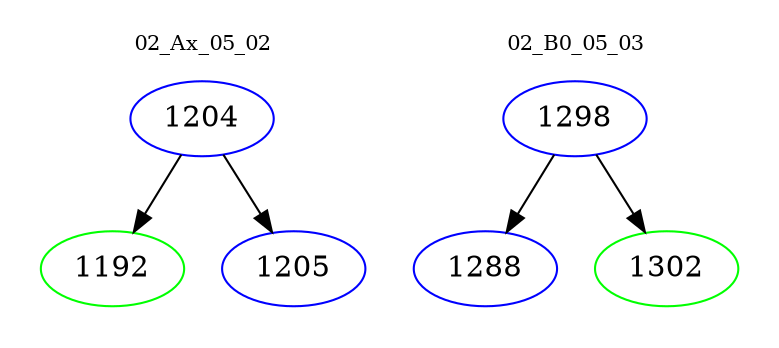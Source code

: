 digraph{
subgraph cluster_0 {
color = white
label = "02_Ax_05_02";
fontsize=10;
T0_1204 [label="1204", color="blue"]
T0_1204 -> T0_1192 [color="black"]
T0_1192 [label="1192", color="green"]
T0_1204 -> T0_1205 [color="black"]
T0_1205 [label="1205", color="blue"]
}
subgraph cluster_1 {
color = white
label = "02_B0_05_03";
fontsize=10;
T1_1298 [label="1298", color="blue"]
T1_1298 -> T1_1288 [color="black"]
T1_1288 [label="1288", color="blue"]
T1_1298 -> T1_1302 [color="black"]
T1_1302 [label="1302", color="green"]
}
}
